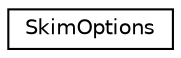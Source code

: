 digraph "Graphical Class Hierarchy"
{
  edge [fontname="Helvetica",fontsize="10",labelfontname="Helvetica",labelfontsize="10"];
  node [fontname="Helvetica",fontsize="10",shape=record];
  rankdir="LR";
  Node1 [label="SkimOptions",height=0.2,width=0.4,color="black", fillcolor="white", style="filled",URL="$structSkimOptions.html"];
}
